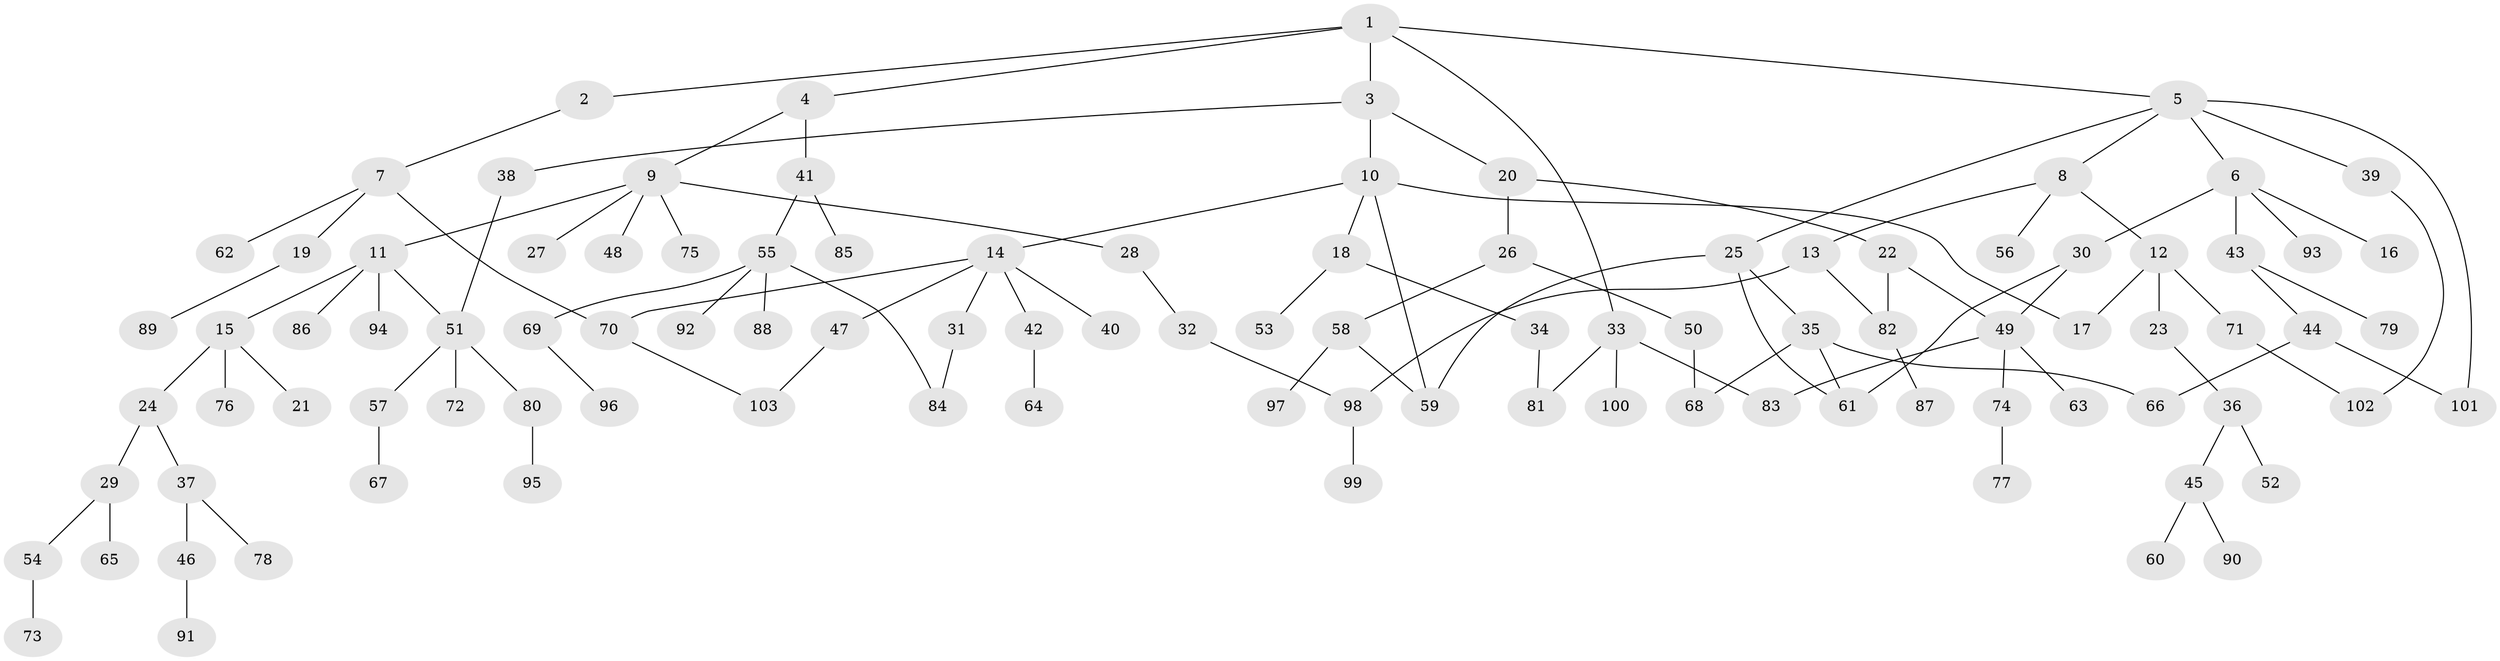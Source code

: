 // Generated by graph-tools (version 1.1) at 2025/49/03/09/25 03:49:25]
// undirected, 103 vertices, 120 edges
graph export_dot {
graph [start="1"]
  node [color=gray90,style=filled];
  1;
  2;
  3;
  4;
  5;
  6;
  7;
  8;
  9;
  10;
  11;
  12;
  13;
  14;
  15;
  16;
  17;
  18;
  19;
  20;
  21;
  22;
  23;
  24;
  25;
  26;
  27;
  28;
  29;
  30;
  31;
  32;
  33;
  34;
  35;
  36;
  37;
  38;
  39;
  40;
  41;
  42;
  43;
  44;
  45;
  46;
  47;
  48;
  49;
  50;
  51;
  52;
  53;
  54;
  55;
  56;
  57;
  58;
  59;
  60;
  61;
  62;
  63;
  64;
  65;
  66;
  67;
  68;
  69;
  70;
  71;
  72;
  73;
  74;
  75;
  76;
  77;
  78;
  79;
  80;
  81;
  82;
  83;
  84;
  85;
  86;
  87;
  88;
  89;
  90;
  91;
  92;
  93;
  94;
  95;
  96;
  97;
  98;
  99;
  100;
  101;
  102;
  103;
  1 -- 2;
  1 -- 3;
  1 -- 4;
  1 -- 5;
  1 -- 33;
  2 -- 7;
  3 -- 10;
  3 -- 20;
  3 -- 38;
  4 -- 9;
  4 -- 41;
  5 -- 6;
  5 -- 8;
  5 -- 25;
  5 -- 39;
  5 -- 101;
  6 -- 16;
  6 -- 30;
  6 -- 43;
  6 -- 93;
  7 -- 19;
  7 -- 62;
  7 -- 70;
  8 -- 12;
  8 -- 13;
  8 -- 56;
  9 -- 11;
  9 -- 27;
  9 -- 28;
  9 -- 48;
  9 -- 75;
  10 -- 14;
  10 -- 17;
  10 -- 18;
  10 -- 59;
  11 -- 15;
  11 -- 51;
  11 -- 86;
  11 -- 94;
  12 -- 23;
  12 -- 71;
  12 -- 17;
  13 -- 82;
  13 -- 98;
  14 -- 31;
  14 -- 40;
  14 -- 42;
  14 -- 47;
  14 -- 70;
  15 -- 21;
  15 -- 24;
  15 -- 76;
  18 -- 34;
  18 -- 53;
  19 -- 89;
  20 -- 22;
  20 -- 26;
  22 -- 49;
  22 -- 82;
  23 -- 36;
  24 -- 29;
  24 -- 37;
  25 -- 35;
  25 -- 61;
  25 -- 59;
  26 -- 50;
  26 -- 58;
  28 -- 32;
  29 -- 54;
  29 -- 65;
  30 -- 49;
  30 -- 61;
  31 -- 84;
  32 -- 98;
  33 -- 81;
  33 -- 83;
  33 -- 100;
  34 -- 81;
  35 -- 66;
  35 -- 68;
  35 -- 61;
  36 -- 45;
  36 -- 52;
  37 -- 46;
  37 -- 78;
  38 -- 51;
  39 -- 102;
  41 -- 55;
  41 -- 85;
  42 -- 64;
  43 -- 44;
  43 -- 79;
  44 -- 101;
  44 -- 66;
  45 -- 60;
  45 -- 90;
  46 -- 91;
  47 -- 103;
  49 -- 63;
  49 -- 74;
  49 -- 83;
  50 -- 68;
  51 -- 57;
  51 -- 72;
  51 -- 80;
  54 -- 73;
  55 -- 69;
  55 -- 84;
  55 -- 88;
  55 -- 92;
  57 -- 67;
  58 -- 59;
  58 -- 97;
  69 -- 96;
  70 -- 103;
  71 -- 102;
  74 -- 77;
  80 -- 95;
  82 -- 87;
  98 -- 99;
}
